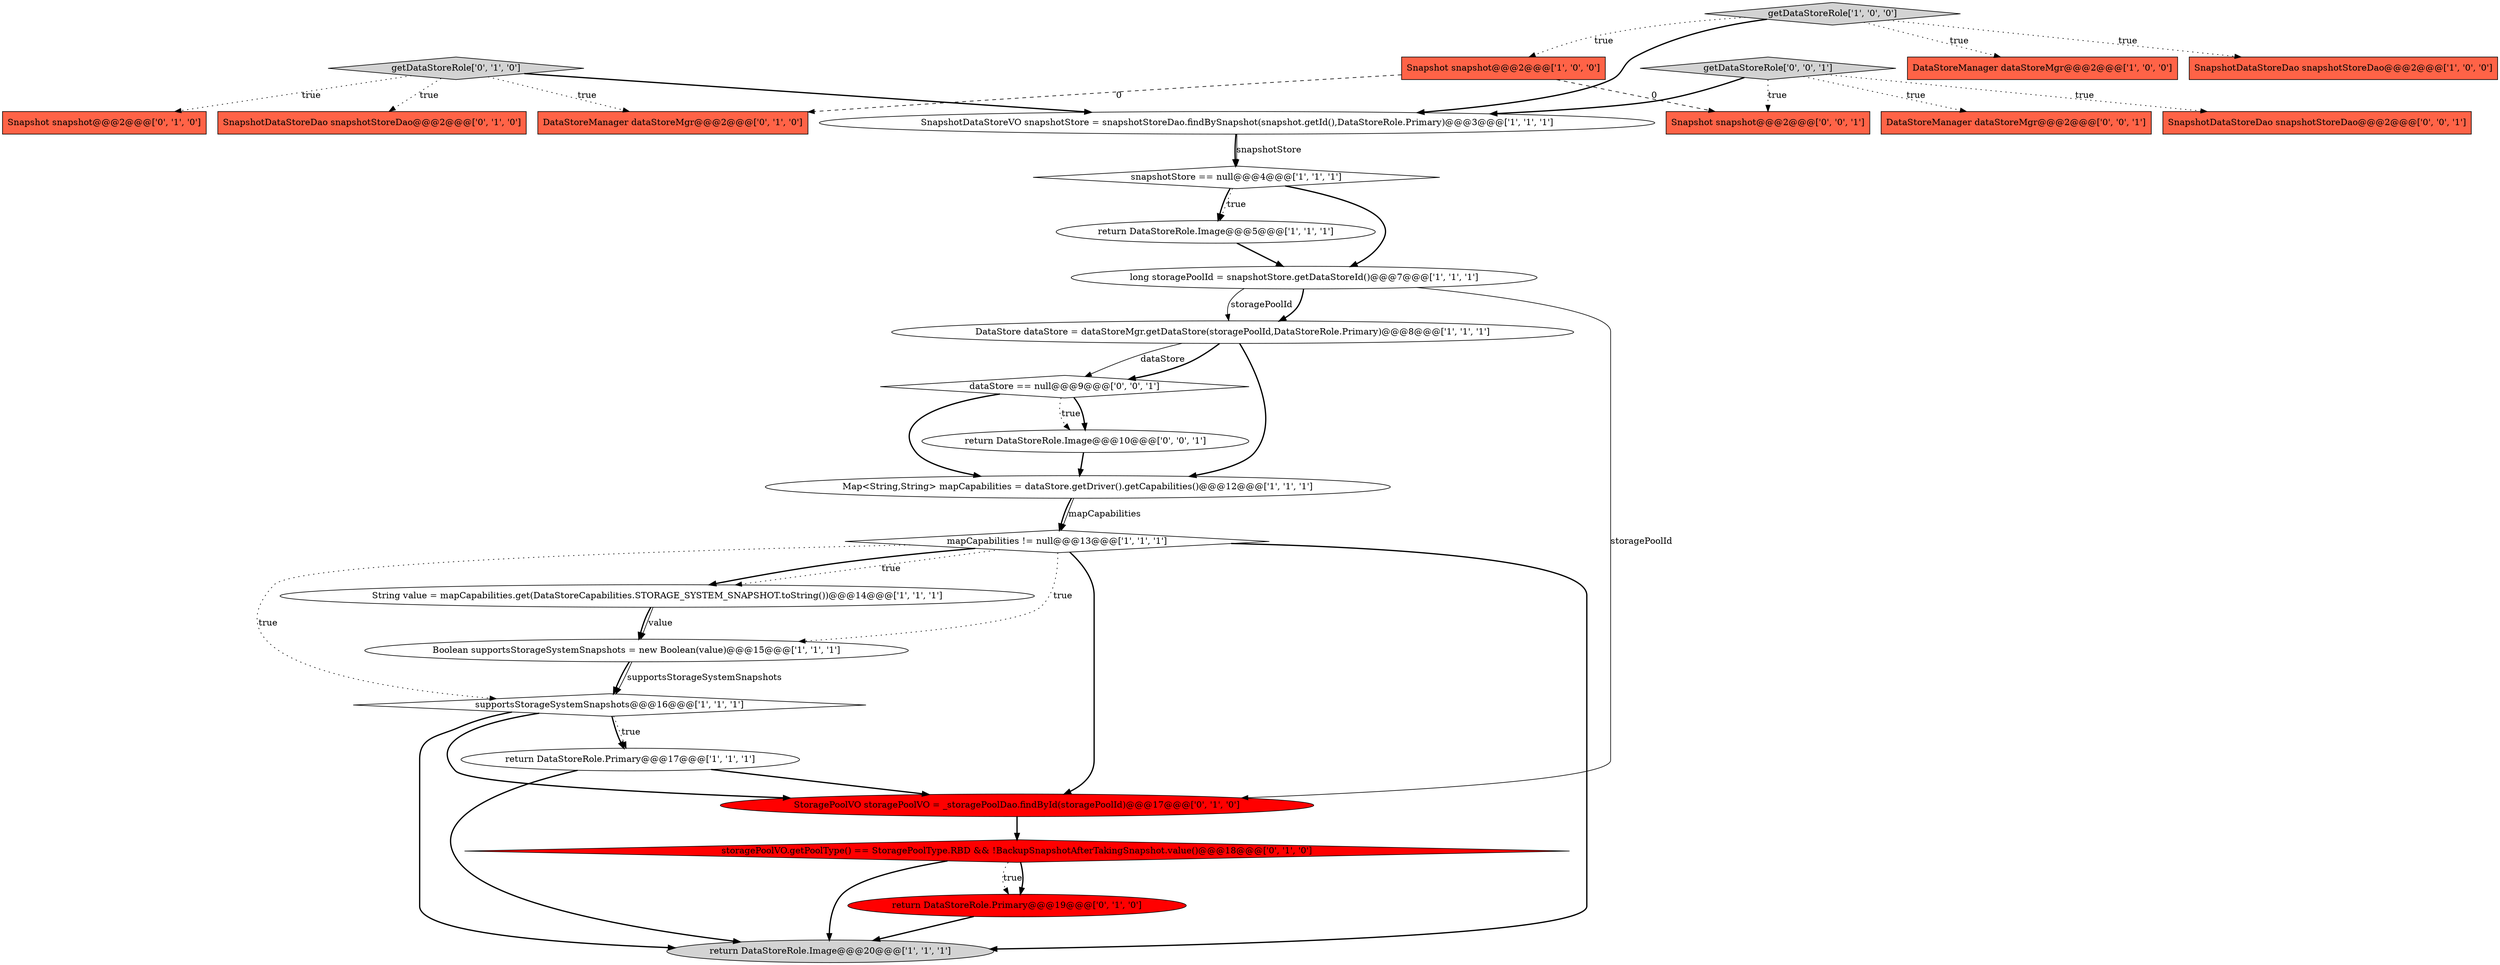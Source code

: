 digraph {
14 [style = filled, label = "supportsStorageSystemSnapshots@@@16@@@['1', '1', '1']", fillcolor = white, shape = diamond image = "AAA0AAABBB1BBB"];
11 [style = filled, label = "return DataStoreRole.Image@@@5@@@['1', '1', '1']", fillcolor = white, shape = ellipse image = "AAA0AAABBB1BBB"];
17 [style = filled, label = "SnapshotDataStoreDao snapshotStoreDao@@@2@@@['0', '1', '0']", fillcolor = tomato, shape = box image = "AAA0AAABBB2BBB"];
22 [style = filled, label = "getDataStoreRole['0', '1', '0']", fillcolor = lightgray, shape = diamond image = "AAA0AAABBB2BBB"];
3 [style = filled, label = "snapshotStore == null@@@4@@@['1', '1', '1']", fillcolor = white, shape = diamond image = "AAA0AAABBB1BBB"];
4 [style = filled, label = "DataStore dataStore = dataStoreMgr.getDataStore(storagePoolId,DataStoreRole.Primary)@@@8@@@['1', '1', '1']", fillcolor = white, shape = ellipse image = "AAA0AAABBB1BBB"];
16 [style = filled, label = "Snapshot snapshot@@@2@@@['0', '1', '0']", fillcolor = tomato, shape = box image = "AAA0AAABBB2BBB"];
28 [style = filled, label = "return DataStoreRole.Image@@@10@@@['0', '0', '1']", fillcolor = white, shape = ellipse image = "AAA0AAABBB3BBB"];
24 [style = filled, label = "SnapshotDataStoreDao snapshotStoreDao@@@2@@@['0', '0', '1']", fillcolor = tomato, shape = box image = "AAA0AAABBB3BBB"];
2 [style = filled, label = "getDataStoreRole['1', '0', '0']", fillcolor = lightgray, shape = diamond image = "AAA0AAABBB1BBB"];
23 [style = filled, label = "DataStoreManager dataStoreMgr@@@2@@@['0', '0', '1']", fillcolor = tomato, shape = box image = "AAA0AAABBB3BBB"];
8 [style = filled, label = "Boolean supportsStorageSystemSnapshots = new Boolean(value)@@@15@@@['1', '1', '1']", fillcolor = white, shape = ellipse image = "AAA0AAABBB1BBB"];
12 [style = filled, label = "String value = mapCapabilities.get(DataStoreCapabilities.STORAGE_SYSTEM_SNAPSHOT.toString())@@@14@@@['1', '1', '1']", fillcolor = white, shape = ellipse image = "AAA0AAABBB1BBB"];
6 [style = filled, label = "Snapshot snapshot@@@2@@@['1', '0', '0']", fillcolor = tomato, shape = box image = "AAA1AAABBB1BBB"];
1 [style = filled, label = "Map<String,String> mapCapabilities = dataStore.getDriver().getCapabilities()@@@12@@@['1', '1', '1']", fillcolor = white, shape = ellipse image = "AAA0AAABBB1BBB"];
7 [style = filled, label = "long storagePoolId = snapshotStore.getDataStoreId()@@@7@@@['1', '1', '1']", fillcolor = white, shape = ellipse image = "AAA0AAABBB1BBB"];
20 [style = filled, label = "StoragePoolVO storagePoolVO = _storagePoolDao.findById(storagePoolId)@@@17@@@['0', '1', '0']", fillcolor = red, shape = ellipse image = "AAA1AAABBB2BBB"];
26 [style = filled, label = "dataStore == null@@@9@@@['0', '0', '1']", fillcolor = white, shape = diamond image = "AAA0AAABBB3BBB"];
19 [style = filled, label = "storagePoolVO.getPoolType() == StoragePoolType.RBD && !BackupSnapshotAfterTakingSnapshot.value()@@@18@@@['0', '1', '0']", fillcolor = red, shape = diamond image = "AAA1AAABBB2BBB"];
21 [style = filled, label = "return DataStoreRole.Primary@@@19@@@['0', '1', '0']", fillcolor = red, shape = ellipse image = "AAA1AAABBB2BBB"];
15 [style = filled, label = "return DataStoreRole.Image@@@20@@@['1', '1', '1']", fillcolor = lightgray, shape = ellipse image = "AAA0AAABBB1BBB"];
25 [style = filled, label = "Snapshot snapshot@@@2@@@['0', '0', '1']", fillcolor = tomato, shape = box image = "AAA0AAABBB3BBB"];
10 [style = filled, label = "mapCapabilities != null@@@13@@@['1', '1', '1']", fillcolor = white, shape = diamond image = "AAA0AAABBB1BBB"];
0 [style = filled, label = "DataStoreManager dataStoreMgr@@@2@@@['1', '0', '0']", fillcolor = tomato, shape = box image = "AAA0AAABBB1BBB"];
5 [style = filled, label = "SnapshotDataStoreDao snapshotStoreDao@@@2@@@['1', '0', '0']", fillcolor = tomato, shape = box image = "AAA0AAABBB1BBB"];
27 [style = filled, label = "getDataStoreRole['0', '0', '1']", fillcolor = lightgray, shape = diamond image = "AAA0AAABBB3BBB"];
9 [style = filled, label = "return DataStoreRole.Primary@@@17@@@['1', '1', '1']", fillcolor = white, shape = ellipse image = "AAA0AAABBB1BBB"];
13 [style = filled, label = "SnapshotDataStoreVO snapshotStore = snapshotStoreDao.findBySnapshot(snapshot.getId(),DataStoreRole.Primary)@@@3@@@['1', '1', '1']", fillcolor = white, shape = ellipse image = "AAA0AAABBB1BBB"];
18 [style = filled, label = "DataStoreManager dataStoreMgr@@@2@@@['0', '1', '0']", fillcolor = tomato, shape = box image = "AAA1AAABBB2BBB"];
27->13 [style = bold, label=""];
3->11 [style = dotted, label="true"];
10->8 [style = dotted, label="true"];
10->20 [style = bold, label=""];
10->12 [style = dotted, label="true"];
2->0 [style = dotted, label="true"];
10->15 [style = bold, label=""];
22->18 [style = dotted, label="true"];
27->25 [style = dotted, label="true"];
21->15 [style = bold, label=""];
26->1 [style = bold, label=""];
3->11 [style = bold, label=""];
4->26 [style = solid, label="dataStore"];
4->26 [style = bold, label=""];
8->14 [style = bold, label=""];
27->23 [style = dotted, label="true"];
7->20 [style = solid, label="storagePoolId"];
9->20 [style = bold, label=""];
28->1 [style = bold, label=""];
19->21 [style = dotted, label="true"];
7->4 [style = bold, label=""];
27->24 [style = dotted, label="true"];
2->13 [style = bold, label=""];
10->14 [style = dotted, label="true"];
6->18 [style = dashed, label="0"];
12->8 [style = solid, label="value"];
13->3 [style = bold, label=""];
8->14 [style = solid, label="supportsStorageSystemSnapshots"];
3->7 [style = bold, label=""];
6->25 [style = dashed, label="0"];
2->6 [style = dotted, label="true"];
10->12 [style = bold, label=""];
12->8 [style = bold, label=""];
9->15 [style = bold, label=""];
26->28 [style = dotted, label="true"];
22->16 [style = dotted, label="true"];
13->3 [style = solid, label="snapshotStore"];
14->9 [style = bold, label=""];
14->15 [style = bold, label=""];
7->4 [style = solid, label="storagePoolId"];
4->1 [style = bold, label=""];
14->9 [style = dotted, label="true"];
26->28 [style = bold, label=""];
22->17 [style = dotted, label="true"];
22->13 [style = bold, label=""];
19->15 [style = bold, label=""];
2->5 [style = dotted, label="true"];
20->19 [style = bold, label=""];
1->10 [style = bold, label=""];
11->7 [style = bold, label=""];
1->10 [style = solid, label="mapCapabilities"];
14->20 [style = bold, label=""];
19->21 [style = bold, label=""];
}
